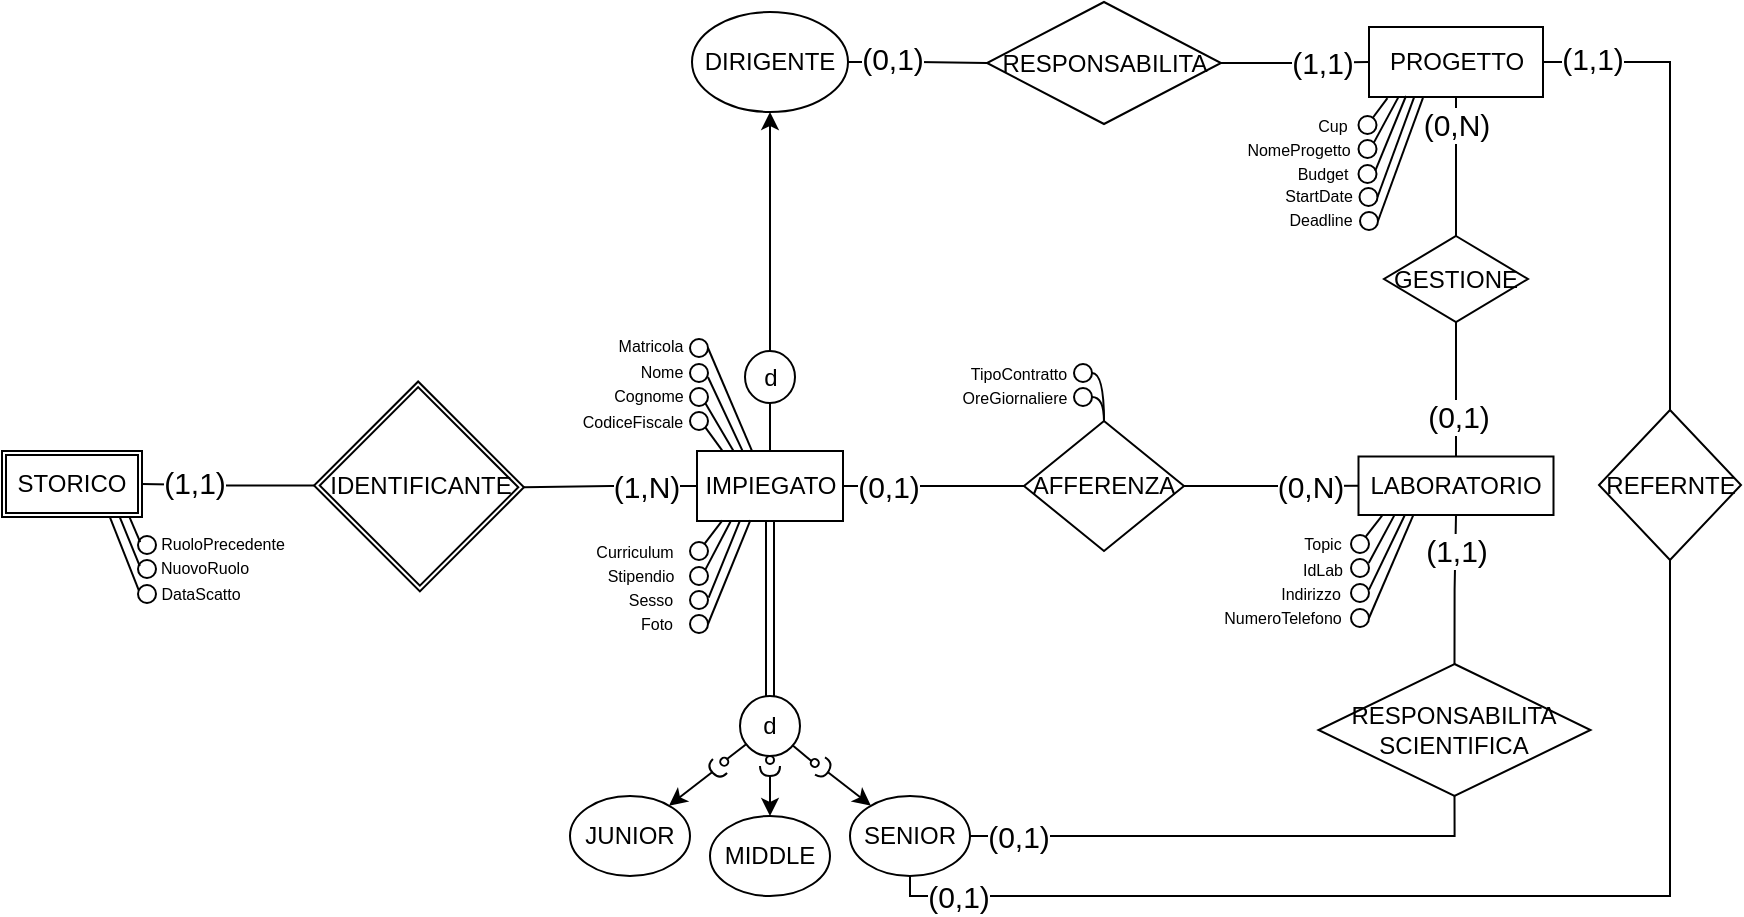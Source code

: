 <mxfile version="20.8.16" type="device"><diagram name="Pagina-1" id="U4WrI6fNyZuZjrdjDLC1"><mxGraphModel dx="867" dy="661" grid="0" gridSize="10" guides="0" tooltips="1" connect="1" arrows="1" fold="1" page="1" pageScale="1" pageWidth="1654" pageHeight="2336" background="none" math="0" shadow="0"><root><mxCell id="0"/><mxCell id="1" parent="0"/><mxCell id="TmsTmUXtEc_PQenwjPBR-1" value="" style="edgeStyle=orthogonalEdgeStyle;rounded=0;orthogonalLoop=1;jettySize=auto;html=1;endArrow=none;endFill=0;exitX=0;exitY=0.5;exitDx=0;exitDy=0;labelBackgroundColor=none;fontColor=default;entryX=1;entryY=0;entryDx=0;entryDy=0;" parent="1" source="TmsTmUXtEc_PQenwjPBR-46" target="TmsTmUXtEc_PQenwjPBR-113" edge="1"><mxGeometry relative="1" as="geometry"><mxPoint x="684" y="574.5" as="sourcePoint"/><mxPoint x="594.963" y="575.917" as="targetPoint"/></mxGeometry></mxCell><mxCell id="sHf85adZFok0IFwnx5UR-2" value="&lt;font style=&quot;font-size: 15px;&quot;&gt;(1,N)&lt;/font&gt;" style="edgeLabel;html=1;align=center;verticalAlign=middle;resizable=0;points=[];" parent="TmsTmUXtEc_PQenwjPBR-1" vertex="1" connectable="0"><mxGeometry x="-0.414" relative="1" as="geometry"><mxPoint as="offset"/></mxGeometry></mxCell><mxCell id="TmsTmUXtEc_PQenwjPBR-3" value="" style="edgeStyle=orthogonalEdgeStyle;rounded=0;orthogonalLoop=1;jettySize=auto;html=1;endArrow=none;endFill=0;endSize=6;jumpStyle=none;align=center;exitX=1;exitY=0.5;exitDx=0;exitDy=0;labelBackgroundColor=none;fontColor=default;" parent="1" source="TmsTmUXtEc_PQenwjPBR-46" target="TmsTmUXtEc_PQenwjPBR-17" edge="1"><mxGeometry relative="1" as="geometry"><mxPoint x="764" y="574.5" as="sourcePoint"/></mxGeometry></mxCell><mxCell id="sHf85adZFok0IFwnx5UR-3" value="&lt;font style=&quot;font-size: 15px;&quot;&gt;(0,1)&lt;/font&gt;" style="edgeLabel;html=1;align=center;verticalAlign=middle;resizable=0;points=[];" parent="TmsTmUXtEc_PQenwjPBR-3" vertex="1" connectable="0"><mxGeometry x="-0.58" y="1" relative="1" as="geometry"><mxPoint x="3" y="1" as="offset"/></mxGeometry></mxCell><mxCell id="TmsTmUXtEc_PQenwjPBR-5" value="" style="edgeStyle=orthogonalEdgeStyle;rounded=0;orthogonalLoop=1;jettySize=auto;html=1;endArrow=none;endFill=0;exitX=0.5;exitY=0;exitDx=0;exitDy=0;labelBackgroundColor=none;fontColor=default;" parent="1" source="TmsTmUXtEc_PQenwjPBR-47" target="TmsTmUXtEc_PQenwjPBR-26" edge="1"><mxGeometry relative="1" as="geometry"><mxPoint x="1067" y="540.5" as="sourcePoint"/></mxGeometry></mxCell><mxCell id="B2pStf6uUCOA6cXlNcLJ-6" value="(0,1)" style="edgeLabel;html=1;align=center;verticalAlign=middle;resizable=0;points=[];fontSize=15;" parent="TmsTmUXtEc_PQenwjPBR-5" vertex="1" connectable="0"><mxGeometry x="-0.381" y="-1" relative="1" as="geometry"><mxPoint as="offset"/></mxGeometry></mxCell><mxCell id="TmsTmUXtEc_PQenwjPBR-6" value="" style="edgeStyle=orthogonalEdgeStyle;rounded=0;orthogonalLoop=1;jettySize=auto;html=1;endArrow=none;endFill=0;startArrow=none;startFill=0;shape=link;entryX=0.5;entryY=1;entryDx=0;entryDy=0;labelBackgroundColor=none;fontColor=default;" parent="1" source="TmsTmUXtEc_PQenwjPBR-9" target="TmsTmUXtEc_PQenwjPBR-46" edge="1"><mxGeometry relative="1" as="geometry"><mxPoint x="724" y="604.5" as="targetPoint"/></mxGeometry></mxCell><mxCell id="TmsTmUXtEc_PQenwjPBR-7" value="" style="rounded=0;orthogonalLoop=1;jettySize=auto;html=1;entryX=0;entryY=0.5;entryDx=0;entryDy=0;entryPerimeter=0;endArrow=none;endFill=0;labelBackgroundColor=none;fontColor=default;" parent="1" source="TmsTmUXtEc_PQenwjPBR-9" target="TmsTmUXtEc_PQenwjPBR-19" edge="1"><mxGeometry relative="1" as="geometry"/></mxCell><mxCell id="TmsTmUXtEc_PQenwjPBR-8" value="" style="rounded=0;orthogonalLoop=1;jettySize=auto;html=1;entryX=0;entryY=0.5;entryDx=0;entryDy=0;entryPerimeter=0;endArrow=none;endFill=0;labelBackgroundColor=none;fontColor=default;" parent="1" source="TmsTmUXtEc_PQenwjPBR-9" target="TmsTmUXtEc_PQenwjPBR-21" edge="1"><mxGeometry relative="1" as="geometry"/></mxCell><mxCell id="TmsTmUXtEc_PQenwjPBR-9" value="d" style="ellipse;whiteSpace=wrap;html=1;rounded=0;labelBackgroundColor=none;" parent="1" vertex="1"><mxGeometry x="709" y="681" width="30" height="30" as="geometry"/></mxCell><mxCell id="TmsTmUXtEc_PQenwjPBR-10" value="JUNIOR" style="ellipse;whiteSpace=wrap;html=1;rounded=0;labelBackgroundColor=none;" parent="1" vertex="1"><mxGeometry x="624" y="731" width="60" height="40" as="geometry"/></mxCell><mxCell id="TmsTmUXtEc_PQenwjPBR-11" value="MIDDLE" style="ellipse;whiteSpace=wrap;html=1;rounded=0;labelBackgroundColor=none;" parent="1" vertex="1"><mxGeometry x="694" y="741" width="60" height="40" as="geometry"/></mxCell><mxCell id="TmsTmUXtEc_PQenwjPBR-12" value="SENIOR" style="ellipse;whiteSpace=wrap;html=1;rounded=0;labelBackgroundColor=none;" parent="1" vertex="1"><mxGeometry x="764" y="731" width="60" height="40" as="geometry"/></mxCell><mxCell id="TmsTmUXtEc_PQenwjPBR-13" value="" style="edgeStyle=orthogonalEdgeStyle;rounded=0;orthogonalLoop=1;jettySize=auto;html=1;endArrow=none;endFill=0;entryX=1;entryY=0.5;entryDx=0;entryDy=0;labelBackgroundColor=none;fontColor=default;exitX=0;exitY=1;exitDx=0;exitDy=0;" parent="1" source="TmsTmUXtEc_PQenwjPBR-113" target="TmsTmUXtEc_PQenwjPBR-112" edge="1"><mxGeometry relative="1" as="geometry"><mxPoint x="433.0" y="576" as="targetPoint"/><mxPoint x="525.037" y="575.917" as="sourcePoint"/></mxGeometry></mxCell><mxCell id="sHf85adZFok0IFwnx5UR-1" value="&lt;font style=&quot;font-size: 15px;&quot;&gt;(1,1)&lt;/font&gt;" style="edgeLabel;html=1;align=center;verticalAlign=middle;resizable=0;points=[];" parent="TmsTmUXtEc_PQenwjPBR-13" vertex="1" connectable="0"><mxGeometry x="0.405" y="-1" relative="1" as="geometry"><mxPoint as="offset"/></mxGeometry></mxCell><mxCell id="TmsTmUXtEc_PQenwjPBR-15" value="" style="edgeStyle=orthogonalEdgeStyle;rounded=0;orthogonalLoop=1;jettySize=auto;html=1;endArrow=none;endFill=0;entryX=0;entryY=0.5;entryDx=0;entryDy=0;exitX=1;exitY=0.5;exitDx=0;exitDy=0;labelBackgroundColor=none;fontColor=default;" parent="1" source="TmsTmUXtEc_PQenwjPBR-17" target="TmsTmUXtEc_PQenwjPBR-47" edge="1"><mxGeometry relative="1" as="geometry"><mxPoint x="1063.5" y="575.5" as="targetPoint"/></mxGeometry></mxCell><mxCell id="TmsTmUXtEc_PQenwjPBR-16" value="(0,N)" style="edgeLabel;html=1;align=center;verticalAlign=middle;resizable=0;points=[];fontSize=15;" parent="TmsTmUXtEc_PQenwjPBR-15" vertex="1" connectable="0"><mxGeometry x="0.565" relative="1" as="geometry"><mxPoint x="-6" as="offset"/></mxGeometry></mxCell><mxCell id="TmsTmUXtEc_PQenwjPBR-17" value="AFFERENZA" style="rhombus;whiteSpace=wrap;html=1;rounded=0;labelBackgroundColor=none;" parent="1" vertex="1"><mxGeometry x="851" y="543.5" width="80" height="65" as="geometry"/></mxCell><mxCell id="TmsTmUXtEc_PQenwjPBR-18" value="" style="rounded=0;orthogonalLoop=1;jettySize=auto;html=1;labelBackgroundColor=none;fontColor=default;" parent="1" source="TmsTmUXtEc_PQenwjPBR-19" target="TmsTmUXtEc_PQenwjPBR-12" edge="1"><mxGeometry relative="1" as="geometry"/></mxCell><mxCell id="TmsTmUXtEc_PQenwjPBR-19" value="" style="shape=providedRequiredInterface;html=1;verticalLabelPosition=bottom;rotation=30;rounded=0;labelBackgroundColor=none;" parent="1" vertex="1"><mxGeometry x="744" y="711" width="10" height="10" as="geometry"/></mxCell><mxCell id="TmsTmUXtEc_PQenwjPBR-20" value="" style="rounded=0;orthogonalLoop=1;jettySize=auto;html=1;labelBackgroundColor=none;fontColor=default;" parent="1" source="TmsTmUXtEc_PQenwjPBR-21" target="TmsTmUXtEc_PQenwjPBR-10" edge="1"><mxGeometry relative="1" as="geometry"/></mxCell><mxCell id="TmsTmUXtEc_PQenwjPBR-21" value="" style="shape=providedRequiredInterface;html=1;verticalLabelPosition=bottom;rotation=135;rounded=0;labelBackgroundColor=none;" parent="1" vertex="1"><mxGeometry x="694" y="711" width="10" height="10" as="geometry"/></mxCell><mxCell id="TmsTmUXtEc_PQenwjPBR-22" value="" style="shape=providedRequiredInterface;html=1;verticalLabelPosition=bottom;rotation=90;rounded=0;labelBackgroundColor=none;" parent="1" vertex="1"><mxGeometry x="719" y="711" width="10" height="10" as="geometry"/></mxCell><mxCell id="TmsTmUXtEc_PQenwjPBR-23" value="" style="endArrow=none;html=1;rounded=0;entryX=0.5;entryY=1;entryDx=0;entryDy=0;exitX=0;exitY=0.5;exitDx=0;exitDy=0;exitPerimeter=0;labelBackgroundColor=none;fontColor=default;" parent="1" source="TmsTmUXtEc_PQenwjPBR-22" target="TmsTmUXtEc_PQenwjPBR-9" edge="1"><mxGeometry width="50" height="50" relative="1" as="geometry"><mxPoint x="704" y="791" as="sourcePoint"/><mxPoint x="754" y="741" as="targetPoint"/></mxGeometry></mxCell><mxCell id="TmsTmUXtEc_PQenwjPBR-24" value="" style="endArrow=classic;html=1;rounded=0;exitX=1;exitY=0.5;exitDx=0;exitDy=0;exitPerimeter=0;entryX=0.5;entryY=0;entryDx=0;entryDy=0;labelBackgroundColor=none;fontColor=default;" parent="1" source="TmsTmUXtEc_PQenwjPBR-22" target="TmsTmUXtEc_PQenwjPBR-11" edge="1"><mxGeometry width="50" height="50" relative="1" as="geometry"><mxPoint x="704" y="791" as="sourcePoint"/><mxPoint x="754" y="741" as="targetPoint"/></mxGeometry></mxCell><mxCell id="TmsTmUXtEc_PQenwjPBR-25" value="" style="edgeStyle=orthogonalEdgeStyle;rounded=0;orthogonalLoop=1;jettySize=auto;html=1;endArrow=none;endFill=0;entryX=0.5;entryY=1;entryDx=0;entryDy=0;labelBackgroundColor=none;fontColor=default;" parent="1" source="TmsTmUXtEc_PQenwjPBR-26" target="TmsTmUXtEc_PQenwjPBR-48" edge="1"><mxGeometry relative="1" as="geometry"><mxPoint x="1067" y="395" as="targetPoint"/></mxGeometry></mxCell><mxCell id="B2pStf6uUCOA6cXlNcLJ-3" value="(0,N)" style="edgeLabel;html=1;align=center;verticalAlign=middle;resizable=0;points=[];fontSize=15;" parent="TmsTmUXtEc_PQenwjPBR-25" vertex="1" connectable="0"><mxGeometry x="0.606" relative="1" as="geometry"><mxPoint as="offset"/></mxGeometry></mxCell><mxCell id="TmsTmUXtEc_PQenwjPBR-26" value="GESTIONE" style="rhombus;whiteSpace=wrap;html=1;rounded=0;labelBackgroundColor=none;" parent="1" vertex="1"><mxGeometry x="1031" y="451" width="72" height="43" as="geometry"/></mxCell><mxCell id="TmsTmUXtEc_PQenwjPBR-27" value="" style="edgeStyle=orthogonalEdgeStyle;orthogonalLoop=1;jettySize=auto;html=1;rounded=0;labelBackgroundColor=none;fontColor=default;" parent="1" source="TmsTmUXtEc_PQenwjPBR-28" target="TmsTmUXtEc_PQenwjPBR-32" edge="1"><mxGeometry relative="1" as="geometry"/></mxCell><mxCell id="TmsTmUXtEc_PQenwjPBR-28" value="d" style="ellipse;whiteSpace=wrap;html=1;rounded=0;labelBackgroundColor=none;" parent="1" vertex="1"><mxGeometry x="711.5" y="508.5" width="25" height="26" as="geometry"/></mxCell><mxCell id="TmsTmUXtEc_PQenwjPBR-29" value="" style="endArrow=none;html=1;exitX=0.5;exitY=0;exitDx=0;exitDy=0;entryX=0.5;entryY=1;entryDx=0;entryDy=0;rounded=0;labelBackgroundColor=none;fontColor=default;" parent="1" source="TmsTmUXtEc_PQenwjPBR-46" target="TmsTmUXtEc_PQenwjPBR-28" edge="1"><mxGeometry width="50" height="50" relative="1" as="geometry"><mxPoint x="724" y="544.5" as="sourcePoint"/><mxPoint x="811" y="459.5" as="targetPoint"/></mxGeometry></mxCell><mxCell id="TmsTmUXtEc_PQenwjPBR-30" value="" style="edgeStyle=orthogonalEdgeStyle;orthogonalLoop=1;jettySize=auto;html=1;endArrow=none;endFill=0;rounded=0;labelBackgroundColor=none;fontColor=default;" parent="1" source="TmsTmUXtEc_PQenwjPBR-32" target="TmsTmUXtEc_PQenwjPBR-35" edge="1"><mxGeometry relative="1" as="geometry"/></mxCell><mxCell id="TmsTmUXtEc_PQenwjPBR-31" value="(0,1)" style="edgeLabel;html=1;align=center;verticalAlign=middle;resizable=0;points=[];fontSize=15;" parent="TmsTmUXtEc_PQenwjPBR-30" vertex="1" connectable="0"><mxGeometry x="-0.792" y="2" relative="1" as="geometry"><mxPoint x="14" as="offset"/></mxGeometry></mxCell><mxCell id="TmsTmUXtEc_PQenwjPBR-32" value="DIRIGENTE" style="ellipse;whiteSpace=wrap;html=1;rounded=0;labelBackgroundColor=none;" parent="1" vertex="1"><mxGeometry x="685" y="339" width="78" height="50" as="geometry"/></mxCell><mxCell id="TmsTmUXtEc_PQenwjPBR-33" value="" style="edgeStyle=orthogonalEdgeStyle;orthogonalLoop=1;jettySize=auto;html=1;endArrow=none;endFill=0;entryX=0;entryY=0.5;entryDx=0;entryDy=0;rounded=0;labelBackgroundColor=none;fontColor=default;" parent="1" source="TmsTmUXtEc_PQenwjPBR-35" target="TmsTmUXtEc_PQenwjPBR-48" edge="1"><mxGeometry relative="1" as="geometry"><mxPoint x="1068.5" y="365" as="targetPoint"/></mxGeometry></mxCell><mxCell id="TmsTmUXtEc_PQenwjPBR-34" value="(1,1)" style="edgeLabel;html=1;align=center;verticalAlign=middle;resizable=0;points=[];fontSize=15;" parent="TmsTmUXtEc_PQenwjPBR-33" vertex="1" connectable="0"><mxGeometry x="0.546" y="1" relative="1" as="geometry"><mxPoint x="-7" y="1" as="offset"/></mxGeometry></mxCell><mxCell id="TmsTmUXtEc_PQenwjPBR-35" value="RESPONSABILITA" style="rhombus;whiteSpace=wrap;html=1;rounded=0;labelBackgroundColor=none;" parent="1" vertex="1"><mxGeometry x="832.5" y="334" width="117" height="61" as="geometry"/></mxCell><mxCell id="TmsTmUXtEc_PQenwjPBR-36" value="REFERNTE" style="rhombus;whiteSpace=wrap;html=1;rounded=0;labelBackgroundColor=none;" parent="1" vertex="1"><mxGeometry x="1138.5" y="538" width="71" height="75" as="geometry"/></mxCell><mxCell id="TmsTmUXtEc_PQenwjPBR-37" value="" style="endArrow=none;html=1;exitX=0.5;exitY=1;exitDx=0;exitDy=0;entryX=0.5;entryY=1;entryDx=0;entryDy=0;edgeStyle=orthogonalEdgeStyle;rounded=0;labelBackgroundColor=none;fontColor=default;" parent="1" source="TmsTmUXtEc_PQenwjPBR-12" target="TmsTmUXtEc_PQenwjPBR-36" edge="1"><mxGeometry width="50" height="50" relative="1" as="geometry"><mxPoint x="825" y="761.5" as="sourcePoint"/><mxPoint x="875" y="711.5" as="targetPoint"/></mxGeometry></mxCell><mxCell id="TmsTmUXtEc_PQenwjPBR-38" value="(0,1)" style="edgeLabel;html=1;align=center;verticalAlign=middle;resizable=0;points=[];fontSize=15;" parent="TmsTmUXtEc_PQenwjPBR-37" vertex="1" connectable="0"><mxGeometry x="-0.904" y="1" relative="1" as="geometry"><mxPoint x="7" y="1" as="offset"/></mxGeometry></mxCell><mxCell id="TmsTmUXtEc_PQenwjPBR-39" value="" style="endArrow=none;html=1;exitX=0.5;exitY=0;exitDx=0;exitDy=0;entryX=1;entryY=0.5;entryDx=0;entryDy=0;edgeStyle=orthogonalEdgeStyle;rounded=0;labelBackgroundColor=none;fontColor=default;" parent="1" source="TmsTmUXtEc_PQenwjPBR-36" target="TmsTmUXtEc_PQenwjPBR-48" edge="1"><mxGeometry width="50" height="50" relative="1" as="geometry"><mxPoint x="1175" y="471.5" as="sourcePoint"/><mxPoint x="1107" y="345.5" as="targetPoint"/></mxGeometry></mxCell><mxCell id="TmsTmUXtEc_PQenwjPBR-40" value="(1,1)" style="edgeLabel;html=1;align=center;verticalAlign=middle;resizable=0;points=[];fontSize=15;" parent="TmsTmUXtEc_PQenwjPBR-39" vertex="1" connectable="0"><mxGeometry x="0.884" y="-1" relative="1" as="geometry"><mxPoint x="10" y="-1" as="offset"/></mxGeometry></mxCell><mxCell id="TmsTmUXtEc_PQenwjPBR-41" value="" style="endArrow=none;html=1;exitX=1;exitY=0.5;exitDx=0;exitDy=0;entryX=0.5;entryY=1;entryDx=0;entryDy=0;edgeStyle=orthogonalEdgeStyle;rounded=0;labelBackgroundColor=none;fontColor=default;" parent="1" source="TmsTmUXtEc_PQenwjPBR-12" target="TmsTmUXtEc_PQenwjPBR-43" edge="1"><mxGeometry width="50" height="50" relative="1" as="geometry"><mxPoint x="938" y="733" as="sourcePoint"/><mxPoint x="982" y="748" as="targetPoint"/></mxGeometry></mxCell><mxCell id="TmsTmUXtEc_PQenwjPBR-42" value="(0,1)" style="edgeLabel;html=1;align=center;verticalAlign=middle;resizable=0;points=[];fontSize=15;" parent="TmsTmUXtEc_PQenwjPBR-41" vertex="1" connectable="0"><mxGeometry x="-0.898" y="-2" relative="1" as="geometry"><mxPoint x="10" y="-2" as="offset"/></mxGeometry></mxCell><mxCell id="TmsTmUXtEc_PQenwjPBR-43" value="RESPONSABILITA&lt;br&gt;SCIENTIFICA" style="rhombus;whiteSpace=wrap;html=1;rounded=0;labelBackgroundColor=none;" parent="1" vertex="1"><mxGeometry x="998.25" y="665" width="136" height="66" as="geometry"/></mxCell><mxCell id="TmsTmUXtEc_PQenwjPBR-44" value="" style="endArrow=none;html=1;entryX=0.5;entryY=1;entryDx=0;entryDy=0;exitX=0.5;exitY=0;exitDx=0;exitDy=0;edgeStyle=orthogonalEdgeStyle;rounded=0;labelBackgroundColor=none;fontColor=default;" parent="1" source="TmsTmUXtEc_PQenwjPBR-43" target="TmsTmUXtEc_PQenwjPBR-47" edge="1"><mxGeometry width="50" height="50" relative="1" as="geometry"><mxPoint x="927" y="704.5" as="sourcePoint"/><mxPoint x="1067" y="610.5" as="targetPoint"/></mxGeometry></mxCell><mxCell id="B2pStf6uUCOA6cXlNcLJ-5" value="(1,1)" style="edgeLabel;html=1;align=center;verticalAlign=middle;resizable=0;points=[];fontSize=15;" parent="TmsTmUXtEc_PQenwjPBR-44" vertex="1" connectable="0"><mxGeometry x="0.542" relative="1" as="geometry"><mxPoint as="offset"/></mxGeometry></mxCell><mxCell id="TmsTmUXtEc_PQenwjPBR-46" value="IMPIEGATO" style="rounded=0;whiteSpace=wrap;html=1;labelBackgroundColor=none;" parent="1" vertex="1"><mxGeometry x="687.5" y="558.5" width="73" height="35" as="geometry"/></mxCell><mxCell id="TmsTmUXtEc_PQenwjPBR-47" value="LABORATORIO" style="rounded=0;whiteSpace=wrap;html=1;labelBackgroundColor=none;" parent="1" vertex="1"><mxGeometry x="1018.25" y="561.25" width="97.5" height="29.25" as="geometry"/></mxCell><mxCell id="TmsTmUXtEc_PQenwjPBR-48" value="PROGETTO" style="rounded=0;whiteSpace=wrap;html=1;labelBackgroundColor=none;" parent="1" vertex="1"><mxGeometry x="1023.5" y="346.5" width="87" height="35" as="geometry"/></mxCell><mxCell id="TmsTmUXtEc_PQenwjPBR-49" value="" style="ellipse;whiteSpace=wrap;html=1;" parent="1" vertex="1"><mxGeometry x="684" y="604" width="9" height="9" as="geometry"/></mxCell><mxCell id="TmsTmUXtEc_PQenwjPBR-50" value="" style="ellipse;whiteSpace=wrap;html=1;" parent="1" vertex="1"><mxGeometry x="684" y="616.5" width="9" height="9" as="geometry"/></mxCell><mxCell id="TmsTmUXtEc_PQenwjPBR-51" value="" style="ellipse;whiteSpace=wrap;html=1;" parent="1" vertex="1"><mxGeometry x="684" y="628.5" width="9" height="9" as="geometry"/></mxCell><mxCell id="TmsTmUXtEc_PQenwjPBR-52" value="" style="ellipse;whiteSpace=wrap;html=1;" parent="1" vertex="1"><mxGeometry x="684" y="640.5" width="9" height="9" as="geometry"/></mxCell><mxCell id="TmsTmUXtEc_PQenwjPBR-53" value="" style="ellipse;whiteSpace=wrap;html=1;" parent="1" vertex="1"><mxGeometry x="684" y="502.5" width="9" height="9" as="geometry"/></mxCell><mxCell id="TmsTmUXtEc_PQenwjPBR-54" value="" style="ellipse;whiteSpace=wrap;html=1;" parent="1" vertex="1"><mxGeometry x="684" y="515" width="9" height="9" as="geometry"/></mxCell><mxCell id="TmsTmUXtEc_PQenwjPBR-55" value="" style="ellipse;whiteSpace=wrap;html=1;" parent="1" vertex="1"><mxGeometry x="684" y="527" width="9" height="9" as="geometry"/></mxCell><mxCell id="TmsTmUXtEc_PQenwjPBR-56" value="" style="ellipse;whiteSpace=wrap;html=1;" parent="1" vertex="1"><mxGeometry x="684" y="539" width="9" height="9" as="geometry"/></mxCell><mxCell id="TmsTmUXtEc_PQenwjPBR-57" value="" style="endArrow=none;html=1;rounded=0;entryX=0.174;entryY=0.99;entryDx=0;entryDy=0;entryPerimeter=0;" parent="1" source="TmsTmUXtEc_PQenwjPBR-49" target="TmsTmUXtEc_PQenwjPBR-46" edge="1"><mxGeometry width="50" height="50" relative="1" as="geometry"><mxPoint x="693" y="658.5" as="sourcePoint"/><mxPoint x="763.711" y="608.5" as="targetPoint"/></mxGeometry></mxCell><mxCell id="TmsTmUXtEc_PQenwjPBR-58" value="" style="endArrow=none;html=1;rounded=0;exitX=1;exitY=0;exitDx=0;exitDy=0;entryX=0.23;entryY=1.007;entryDx=0;entryDy=0;entryPerimeter=0;" parent="1" source="TmsTmUXtEc_PQenwjPBR-50" target="TmsTmUXtEc_PQenwjPBR-46" edge="1"><mxGeometry width="50" height="50" relative="1" as="geometry"><mxPoint x="704" y="623.5" as="sourcePoint"/><mxPoint x="754" y="573.5" as="targetPoint"/></mxGeometry></mxCell><mxCell id="TmsTmUXtEc_PQenwjPBR-59" value="" style="endArrow=none;html=1;rounded=0;exitX=1.035;exitY=0.368;exitDx=0;exitDy=0;exitPerimeter=0;entryX=0.293;entryY=1.001;entryDx=0;entryDy=0;entryPerimeter=0;" parent="1" source="TmsTmUXtEc_PQenwjPBR-51" target="TmsTmUXtEc_PQenwjPBR-46" edge="1"><mxGeometry width="50" height="50" relative="1" as="geometry"><mxPoint x="704" y="623.5" as="sourcePoint"/><mxPoint x="754" y="573.5" as="targetPoint"/></mxGeometry></mxCell><mxCell id="TmsTmUXtEc_PQenwjPBR-60" value="" style="endArrow=none;html=1;rounded=0;exitX=1;exitY=0.5;exitDx=0;exitDy=0;entryX=0.366;entryY=0.987;entryDx=0;entryDy=0;entryPerimeter=0;" parent="1" source="TmsTmUXtEc_PQenwjPBR-52" target="TmsTmUXtEc_PQenwjPBR-46" edge="1"><mxGeometry width="50" height="50" relative="1" as="geometry"><mxPoint x="692" y="624.5" as="sourcePoint"/><mxPoint x="742" y="574.5" as="targetPoint"/></mxGeometry></mxCell><mxCell id="TmsTmUXtEc_PQenwjPBR-61" value="" style="endArrow=none;html=1;rounded=0;exitX=0.172;exitY=-0.01;exitDx=0;exitDy=0;exitPerimeter=0;entryX=1;entryY=1;entryDx=0;entryDy=0;" parent="1" source="TmsTmUXtEc_PQenwjPBR-46" target="TmsTmUXtEc_PQenwjPBR-56" edge="1"><mxGeometry width="50" height="50" relative="1" as="geometry"><mxPoint x="692" y="571.5" as="sourcePoint"/><mxPoint x="742" y="521.5" as="targetPoint"/></mxGeometry></mxCell><mxCell id="TmsTmUXtEc_PQenwjPBR-62" value="" style="endArrow=none;html=1;rounded=0;exitX=1;exitY=1;exitDx=0;exitDy=0;entryX=0.25;entryY=0;entryDx=0;entryDy=0;" parent="1" source="TmsTmUXtEc_PQenwjPBR-55" target="TmsTmUXtEc_PQenwjPBR-46" edge="1"><mxGeometry width="50" height="50" relative="1" as="geometry"><mxPoint x="688" y="575.5" as="sourcePoint"/><mxPoint x="706" y="555.5" as="targetPoint"/></mxGeometry></mxCell><mxCell id="TmsTmUXtEc_PQenwjPBR-63" value="" style="endArrow=none;html=1;rounded=0;entryX=0.311;entryY=-0.006;entryDx=0;entryDy=0;entryPerimeter=0;exitX=1.003;exitY=0.738;exitDx=0;exitDy=0;exitPerimeter=0;" parent="1" source="TmsTmUXtEc_PQenwjPBR-54" target="TmsTmUXtEc_PQenwjPBR-46" edge="1"><mxGeometry width="50" height="50" relative="1" as="geometry"><mxPoint x="693" y="569.5" as="sourcePoint"/><mxPoint x="763.711" y="519.5" as="targetPoint"/></mxGeometry></mxCell><mxCell id="TmsTmUXtEc_PQenwjPBR-64" value="" style="endArrow=none;html=1;rounded=0;entryX=0.378;entryY=0.006;entryDx=0;entryDy=0;entryPerimeter=0;exitX=1;exitY=0.5;exitDx=0;exitDy=0;" parent="1" source="TmsTmUXtEc_PQenwjPBR-53" target="TmsTmUXtEc_PQenwjPBR-46" edge="1"><mxGeometry width="50" height="50" relative="1" as="geometry"><mxPoint x="693" y="557" as="sourcePoint"/><mxPoint x="763.711" y="507" as="targetPoint"/></mxGeometry></mxCell><mxCell id="TmsTmUXtEc_PQenwjPBR-65" value="&lt;font style=&quot;font-size: 8px;&quot;&gt;Nome&lt;/font&gt;" style="text;html=1;strokeColor=none;fillColor=none;align=center;verticalAlign=middle;whiteSpace=wrap;rounded=0;fontSize=10;" parent="1" vertex="1"><mxGeometry x="650" y="510" width="40" height="15" as="geometry"/></mxCell><mxCell id="TmsTmUXtEc_PQenwjPBR-66" value="Cognome" style="text;html=1;align=center;verticalAlign=middle;resizable=0;points=[];autosize=1;strokeColor=none;fillColor=none;fontSize=8;" parent="1" vertex="1"><mxGeometry x="636" y="520" width="53" height="22" as="geometry"/></mxCell><mxCell id="TmsTmUXtEc_PQenwjPBR-67" value="CodiceFiscale" style="text;html=1;align=center;verticalAlign=middle;resizable=0;points=[];autosize=1;strokeColor=none;fillColor=none;fontSize=8;" parent="1" vertex="1"><mxGeometry x="621" y="533" width="68" height="22" as="geometry"/></mxCell><mxCell id="TmsTmUXtEc_PQenwjPBR-69" value="Curriculum" style="text;html=1;align=center;verticalAlign=middle;resizable=0;points=[];autosize=1;strokeColor=none;fillColor=none;fontSize=8;" parent="1" vertex="1"><mxGeometry x="627" y="597.5" width="57" height="22" as="geometry"/></mxCell><mxCell id="TmsTmUXtEc_PQenwjPBR-70" value="Stipendio" style="text;html=1;align=center;verticalAlign=middle;resizable=0;points=[];autosize=1;strokeColor=none;fillColor=none;fontSize=8;" parent="1" vertex="1"><mxGeometry x="633" y="610" width="51" height="22" as="geometry"/></mxCell><mxCell id="TmsTmUXtEc_PQenwjPBR-71" value="Sesso" style="text;html=1;align=center;verticalAlign=middle;resizable=0;points=[];autosize=1;strokeColor=none;fillColor=none;fontSize=8;" parent="1" vertex="1"><mxGeometry x="644" y="622" width="40" height="22" as="geometry"/></mxCell><mxCell id="TmsTmUXtEc_PQenwjPBR-72" value="Foto" style="text;html=1;align=center;verticalAlign=middle;resizable=0;points=[];autosize=1;strokeColor=none;fillColor=none;fontSize=8;" parent="1" vertex="1"><mxGeometry x="650" y="634" width="34" height="22" as="geometry"/></mxCell><mxCell id="TmsTmUXtEc_PQenwjPBR-82" value="" style="ellipse;whiteSpace=wrap;html=1;" parent="1" vertex="1"><mxGeometry x="408" y="625.5" width="9" height="9" as="geometry"/></mxCell><mxCell id="TmsTmUXtEc_PQenwjPBR-84" value="" style="ellipse;whiteSpace=wrap;html=1;" parent="1" vertex="1"><mxGeometry x="408" y="601" width="9" height="9" as="geometry"/></mxCell><mxCell id="TmsTmUXtEc_PQenwjPBR-85" value="" style="ellipse;whiteSpace=wrap;html=1;" parent="1" vertex="1"><mxGeometry x="408" y="613" width="9" height="9" as="geometry"/></mxCell><mxCell id="TmsTmUXtEc_PQenwjPBR-88" value="" style="endArrow=none;html=1;rounded=0;fontSize=8;exitX=0.123;exitY=0.336;exitDx=0;exitDy=0;exitPerimeter=0;entryX=0.91;entryY=0.997;entryDx=0;entryDy=0;entryPerimeter=0;" parent="1" source="TmsTmUXtEc_PQenwjPBR-84" target="TmsTmUXtEc_PQenwjPBR-112" edge="1"><mxGeometry width="50" height="50" relative="1" as="geometry"><mxPoint x="420" y="622.5" as="sourcePoint"/><mxPoint x="402.344" y="591.808" as="targetPoint"/></mxGeometry></mxCell><mxCell id="TmsTmUXtEc_PQenwjPBR-89" value="" style="endArrow=none;html=1;rounded=0;fontSize=8;exitX=0.099;exitY=0.336;exitDx=0;exitDy=0;exitPerimeter=0;entryX=0.834;entryY=0.964;entryDx=0;entryDy=0;entryPerimeter=0;" parent="1" source="TmsTmUXtEc_PQenwjPBR-85" target="TmsTmUXtEc_PQenwjPBR-112" edge="1"><mxGeometry width="50" height="50" relative="1" as="geometry"><mxPoint x="337.289" y="667.5" as="sourcePoint"/><mxPoint x="394" y="594.5" as="targetPoint"/></mxGeometry></mxCell><mxCell id="TmsTmUXtEc_PQenwjPBR-92" value="RuoloPrecedente" style="text;html=1;align=center;verticalAlign=middle;resizable=0;points=[];autosize=1;strokeColor=none;fillColor=none;fontSize=8;" parent="1" vertex="1"><mxGeometry x="410" y="594" width="80" height="22" as="geometry"/></mxCell><mxCell id="TmsTmUXtEc_PQenwjPBR-94" value="" style="ellipse;whiteSpace=wrap;html=1;" parent="1" vertex="1"><mxGeometry x="1014.5" y="600.5" width="9" height="9" as="geometry"/></mxCell><mxCell id="TmsTmUXtEc_PQenwjPBR-95" value="" style="ellipse;whiteSpace=wrap;html=1;" parent="1" vertex="1"><mxGeometry x="1014.5" y="612.5" width="9" height="9" as="geometry"/></mxCell><mxCell id="TmsTmUXtEc_PQenwjPBR-96" value="" style="ellipse;whiteSpace=wrap;html=1;" parent="1" vertex="1"><mxGeometry x="1014.5" y="625" width="9" height="9" as="geometry"/></mxCell><mxCell id="TmsTmUXtEc_PQenwjPBR-97" value="" style="endArrow=none;html=1;rounded=0;fontSize=8;entryX=0.121;entryY=1.011;entryDx=0;entryDy=0;entryPerimeter=0;" parent="1" source="TmsTmUXtEc_PQenwjPBR-94" target="TmsTmUXtEc_PQenwjPBR-47" edge="1"><mxGeometry width="50" height="50" relative="1" as="geometry"><mxPoint x="1023.5" y="655" as="sourcePoint"/><mxPoint x="1094.211" y="605" as="targetPoint"/></mxGeometry></mxCell><mxCell id="TmsTmUXtEc_PQenwjPBR-98" value="" style="endArrow=none;html=1;rounded=0;fontSize=8;entryX=0.185;entryY=0.998;entryDx=0;entryDy=0;entryPerimeter=0;exitX=0.985;exitY=0.219;exitDx=0;exitDy=0;exitPerimeter=0;" parent="1" source="TmsTmUXtEc_PQenwjPBR-95" target="TmsTmUXtEc_PQenwjPBR-47" edge="1"><mxGeometry width="50" height="50" relative="1" as="geometry"><mxPoint x="1023.5" y="667" as="sourcePoint"/><mxPoint x="1094.211" y="617" as="targetPoint"/></mxGeometry></mxCell><mxCell id="TmsTmUXtEc_PQenwjPBR-99" value="" style="endArrow=none;html=1;rounded=0;fontSize=8;entryX=0.236;entryY=1.012;entryDx=0;entryDy=0;entryPerimeter=0;exitX=1;exitY=0.312;exitDx=0;exitDy=0;exitPerimeter=0;" parent="1" source="TmsTmUXtEc_PQenwjPBR-96" target="TmsTmUXtEc_PQenwjPBR-47" edge="1"><mxGeometry width="50" height="50" relative="1" as="geometry"><mxPoint x="1023.5" y="679.5" as="sourcePoint"/><mxPoint x="1094.211" y="629.5" as="targetPoint"/></mxGeometry></mxCell><mxCell id="TmsTmUXtEc_PQenwjPBR-100" value="Topic" style="text;html=1;align=center;verticalAlign=middle;resizable=0;points=[];autosize=1;strokeColor=none;fillColor=none;fontSize=8;" parent="1" vertex="1"><mxGeometry x="981.25" y="594" width="37" height="22" as="geometry"/></mxCell><mxCell id="TmsTmUXtEc_PQenwjPBR-101" value="IdLab" style="text;html=1;align=center;verticalAlign=middle;resizable=0;points=[];autosize=1;strokeColor=none;fillColor=none;fontSize=8;" parent="1" vertex="1"><mxGeometry x="980.75" y="606.5" width="38" height="22" as="geometry"/></mxCell><mxCell id="TmsTmUXtEc_PQenwjPBR-102" value="Indirizzo" style="text;html=1;align=center;verticalAlign=middle;resizable=0;points=[];autosize=1;strokeColor=none;fillColor=none;fontSize=8;" parent="1" vertex="1"><mxGeometry x="970.25" y="618.5" width="48" height="22" as="geometry"/></mxCell><mxCell id="TmsTmUXtEc_PQenwjPBR-103" value="" style="ellipse;whiteSpace=wrap;html=1;" parent="1" vertex="1"><mxGeometry x="1018.25" y="391" width="9" height="9" as="geometry"/></mxCell><mxCell id="TmsTmUXtEc_PQenwjPBR-104" value="" style="ellipse;whiteSpace=wrap;html=1;" parent="1" vertex="1"><mxGeometry x="1018.25" y="403" width="9" height="9" as="geometry"/></mxCell><mxCell id="TmsTmUXtEc_PQenwjPBR-105" value="" style="ellipse;whiteSpace=wrap;html=1;" parent="1" vertex="1"><mxGeometry x="1018.25" y="415.5" width="9" height="9" as="geometry"/></mxCell><mxCell id="TmsTmUXtEc_PQenwjPBR-106" value="" style="endArrow=none;html=1;rounded=0;fontSize=8;entryX=0.106;entryY=1.016;entryDx=0;entryDy=0;entryPerimeter=0;" parent="1" source="TmsTmUXtEc_PQenwjPBR-103" target="TmsTmUXtEc_PQenwjPBR-48" edge="1"><mxGeometry width="50" height="50" relative="1" as="geometry"><mxPoint x="1027.25" y="443.5" as="sourcePoint"/><mxPoint x="1097.961" y="393.5" as="targetPoint"/></mxGeometry></mxCell><mxCell id="TmsTmUXtEc_PQenwjPBR-107" value="" style="endArrow=none;html=1;rounded=0;fontSize=8;entryX=0.169;entryY=1.002;entryDx=0;entryDy=0;entryPerimeter=0;exitX=1;exitY=0;exitDx=0;exitDy=0;" parent="1" source="TmsTmUXtEc_PQenwjPBR-104" target="TmsTmUXtEc_PQenwjPBR-48" edge="1"><mxGeometry width="50" height="50" relative="1" as="geometry"><mxPoint x="1027.25" y="457.5" as="sourcePoint"/><mxPoint x="1097.961" y="407.5" as="targetPoint"/></mxGeometry></mxCell><mxCell id="TmsTmUXtEc_PQenwjPBR-108" value="" style="endArrow=none;html=1;rounded=0;fontSize=8;exitX=0.929;exitY=0.321;exitDx=0;exitDy=0;exitPerimeter=0;" parent="1" source="TmsTmUXtEc_PQenwjPBR-105" edge="1"><mxGeometry width="50" height="50" relative="1" as="geometry"><mxPoint x="1027.25" y="470" as="sourcePoint"/><mxPoint x="1042" y="381" as="targetPoint"/></mxGeometry></mxCell><mxCell id="TmsTmUXtEc_PQenwjPBR-109" value="Cup" style="text;html=1;align=center;verticalAlign=middle;resizable=0;points=[];autosize=1;strokeColor=none;fillColor=none;fontSize=8;" parent="1" vertex="1"><mxGeometry x="988" y="384.5" width="33" height="22" as="geometry"/></mxCell><mxCell id="TmsTmUXtEc_PQenwjPBR-110" value="NomeProgetto" style="text;html=1;align=center;verticalAlign=middle;resizable=0;points=[];autosize=1;strokeColor=none;fillColor=none;fontSize=8;" parent="1" vertex="1"><mxGeometry x="953" y="396.5" width="70" height="22" as="geometry"/></mxCell><mxCell id="TmsTmUXtEc_PQenwjPBR-111" value="Budget" style="text;html=1;align=center;verticalAlign=middle;resizable=0;points=[];autosize=1;strokeColor=none;fillColor=none;fontSize=8;" parent="1" vertex="1"><mxGeometry x="978" y="409" width="43" height="22" as="geometry"/></mxCell><mxCell id="TmsTmUXtEc_PQenwjPBR-112" value="STORICO" style="shape=ext;double=1;rounded=0;whiteSpace=wrap;html=1;" parent="1" vertex="1"><mxGeometry x="340" y="558.5" width="70" height="33" as="geometry"/></mxCell><mxCell id="TmsTmUXtEc_PQenwjPBR-113" value="" style="shape=ext;double=1;rounded=0;whiteSpace=wrap;html=1;rotation=45;" parent="1" vertex="1"><mxGeometry x="511.1" y="539.42" width="74.81" height="73.58" as="geometry"/></mxCell><mxCell id="TmsTmUXtEc_PQenwjPBR-114" value="IDENTIFICANTE" style="text;html=1;align=center;verticalAlign=middle;resizable=0;points=[];autosize=1;strokeColor=none;fillColor=none;" parent="1" vertex="1"><mxGeometry x="494" y="563.46" width="109" height="26" as="geometry"/></mxCell><mxCell id="6ilUNYuB6I9gc0GL-AcY-1" value="" style="ellipse;whiteSpace=wrap;html=1;" parent="1" vertex="1"><mxGeometry x="1014.5" y="637.5" width="9" height="9" as="geometry"/></mxCell><mxCell id="6ilUNYuB6I9gc0GL-AcY-3" value="" style="endArrow=none;html=1;rounded=0;exitX=1;exitY=0.5;exitDx=0;exitDy=0;entryX=0.281;entryY=1.001;entryDx=0;entryDy=0;entryPerimeter=0;" parent="1" source="6ilUNYuB6I9gc0GL-AcY-1" target="TmsTmUXtEc_PQenwjPBR-47" edge="1"><mxGeometry width="50" height="50" relative="1" as="geometry"><mxPoint x="996" y="674" as="sourcePoint"/><mxPoint x="1046" y="624" as="targetPoint"/></mxGeometry></mxCell><mxCell id="6ilUNYuB6I9gc0GL-AcY-4" value="&lt;font style=&quot;font-size: 8px;&quot;&gt;NumeroTelefono&lt;/font&gt;" style="text;html=1;align=center;verticalAlign=middle;resizable=0;points=[];autosize=1;strokeColor=none;fillColor=none;" parent="1" vertex="1"><mxGeometry x="941" y="628" width="77" height="26" as="geometry"/></mxCell><mxCell id="6ilUNYuB6I9gc0GL-AcY-5" value="" style="endArrow=none;html=1;rounded=0;fontSize=8;entryX=0.04;entryY=0.285;entryDx=0;entryDy=0;entryPerimeter=0;exitX=0.772;exitY=1.011;exitDx=0;exitDy=0;exitPerimeter=0;" parent="1" source="TmsTmUXtEc_PQenwjPBR-112" target="TmsTmUXtEc_PQenwjPBR-82" edge="1"><mxGeometry width="50" height="50" relative="1" as="geometry"><mxPoint x="391" y="638" as="sourcePoint"/><mxPoint x="441" y="588" as="targetPoint"/></mxGeometry></mxCell><mxCell id="w8Em2hE28wwRciK9D2hs-1" value="" style="ellipse;whiteSpace=wrap;html=1;" parent="1" vertex="1"><mxGeometry x="876" y="527" width="9" height="9" as="geometry"/></mxCell><mxCell id="w8Em2hE28wwRciK9D2hs-2" value="" style="ellipse;whiteSpace=wrap;html=1;" parent="1" vertex="1"><mxGeometry x="876" y="515" width="9" height="9" as="geometry"/></mxCell><mxCell id="w8Em2hE28wwRciK9D2hs-7" value="" style="endArrow=none;html=1;rounded=0;exitX=0.5;exitY=0;exitDx=0;exitDy=0;entryX=1;entryY=0.5;entryDx=0;entryDy=0;edgeStyle=orthogonalEdgeStyle;curved=1;" parent="1" source="TmsTmUXtEc_PQenwjPBR-17" target="w8Em2hE28wwRciK9D2hs-1" edge="1"><mxGeometry width="50" height="50" relative="1" as="geometry"><mxPoint x="866" y="559" as="sourcePoint"/><mxPoint x="916" y="509" as="targetPoint"/><Array as="points"><mxPoint x="891" y="532"/></Array></mxGeometry></mxCell><mxCell id="w8Em2hE28wwRciK9D2hs-8" value="" style="endArrow=none;html=1;rounded=0;curved=1;exitX=0.5;exitY=0;exitDx=0;exitDy=0;entryX=1;entryY=0.5;entryDx=0;entryDy=0;edgeStyle=orthogonalEdgeStyle;" parent="1" source="TmsTmUXtEc_PQenwjPBR-17" target="w8Em2hE28wwRciK9D2hs-2" edge="1"><mxGeometry width="50" height="50" relative="1" as="geometry"><mxPoint x="866" y="552" as="sourcePoint"/><mxPoint x="916" y="502" as="targetPoint"/><Array as="points"><mxPoint x="891" y="520"/></Array></mxGeometry></mxCell><mxCell id="w8Em2hE28wwRciK9D2hs-10" value="&lt;span style=&quot;font-size: 8px;&quot;&gt;&lt;br&gt;&lt;/span&gt;" style="text;html=1;align=center;verticalAlign=middle;resizable=0;points=[];autosize=1;strokeColor=none;fillColor=none;" parent="1" vertex="1"><mxGeometry x="828" y="492" width="18" height="26" as="geometry"/></mxCell><mxCell id="w8Em2hE28wwRciK9D2hs-11" value="TipoContratto" style="text;html=1;align=center;verticalAlign=middle;resizable=0;points=[];autosize=1;strokeColor=none;fillColor=none;fontSize=8;" parent="1" vertex="1"><mxGeometry x="815" y="508.5" width="66" height="22" as="geometry"/></mxCell><mxCell id="w8Em2hE28wwRciK9D2hs-12" value="OreGiornaliere" style="text;html=1;align=center;verticalAlign=middle;resizable=0;points=[];autosize=1;strokeColor=none;fillColor=none;fontSize=8;" parent="1" vertex="1"><mxGeometry x="811" y="520.5" width="70" height="22" as="geometry"/></mxCell><mxCell id="lNG34ZmrvZGeBbu_coQ0-1" value="&lt;font style=&quot;font-size: 8px;&quot;&gt;NuovoRuolo&lt;/font&gt;" style="text;html=1;align=center;verticalAlign=middle;resizable=0;points=[];autosize=1;strokeColor=none;fillColor=none;" parent="1" vertex="1"><mxGeometry x="410" y="603" width="62" height="26" as="geometry"/></mxCell><mxCell id="lNG34ZmrvZGeBbu_coQ0-2" value="DataScatto" style="text;html=1;align=center;verticalAlign=middle;resizable=0;points=[];autosize=1;strokeColor=none;fillColor=none;fontSize=8;" parent="1" vertex="1"><mxGeometry x="410" y="618.5" width="58" height="22" as="geometry"/></mxCell><mxCell id="q1zazLnm8aK-mIMuaLGN-4" value="" style="ellipse;whiteSpace=wrap;html=1;" vertex="1" parent="1"><mxGeometry x="1018.75" y="427" width="9" height="9" as="geometry"/></mxCell><mxCell id="q1zazLnm8aK-mIMuaLGN-5" value="" style="ellipse;whiteSpace=wrap;html=1;" vertex="1" parent="1"><mxGeometry x="1019" y="439" width="9" height="9" as="geometry"/></mxCell><mxCell id="q1zazLnm8aK-mIMuaLGN-6" value="" style="endArrow=none;html=1;rounded=0;entryX=0.26;entryY=0.997;entryDx=0;entryDy=0;entryPerimeter=0;exitX=1;exitY=0.5;exitDx=0;exitDy=0;" edge="1" parent="1" source="q1zazLnm8aK-mIMuaLGN-4" target="TmsTmUXtEc_PQenwjPBR-48"><mxGeometry width="50" height="50" relative="1" as="geometry"><mxPoint x="995" y="454" as="sourcePoint"/><mxPoint x="1045" y="404" as="targetPoint"/></mxGeometry></mxCell><mxCell id="q1zazLnm8aK-mIMuaLGN-7" value="" style="endArrow=none;html=1;rounded=0;exitX=1;exitY=0.5;exitDx=0;exitDy=0;entryX=0.31;entryY=1.012;entryDx=0;entryDy=0;entryPerimeter=0;" edge="1" parent="1" source="q1zazLnm8aK-mIMuaLGN-5" target="TmsTmUXtEc_PQenwjPBR-48"><mxGeometry width="50" height="50" relative="1" as="geometry"><mxPoint x="1013" y="441" as="sourcePoint"/><mxPoint x="1063" y="391" as="targetPoint"/></mxGeometry></mxCell><mxCell id="q1zazLnm8aK-mIMuaLGN-8" value="&lt;font style=&quot;font-size: 8px;&quot;&gt;StartDate&lt;/font&gt;" style="text;html=1;align=center;verticalAlign=middle;resizable=0;points=[];autosize=1;strokeColor=none;fillColor=none;" vertex="1" parent="1"><mxGeometry x="972" y="417" width="52" height="26" as="geometry"/></mxCell><mxCell id="q1zazLnm8aK-mIMuaLGN-10" value="Deadline" style="text;html=1;align=center;verticalAlign=middle;resizable=0;points=[];autosize=1;strokeColor=none;fillColor=none;fontSize=8;" vertex="1" parent="1"><mxGeometry x="974" y="432" width="50" height="22" as="geometry"/></mxCell><mxCell id="q1zazLnm8aK-mIMuaLGN-13" value="Matricola" style="text;html=1;align=center;verticalAlign=middle;resizable=0;points=[];autosize=1;strokeColor=none;fillColor=none;fontSize=8;" vertex="1" parent="1"><mxGeometry x="639" y="495" width="50" height="22" as="geometry"/></mxCell></root></mxGraphModel></diagram></mxfile>